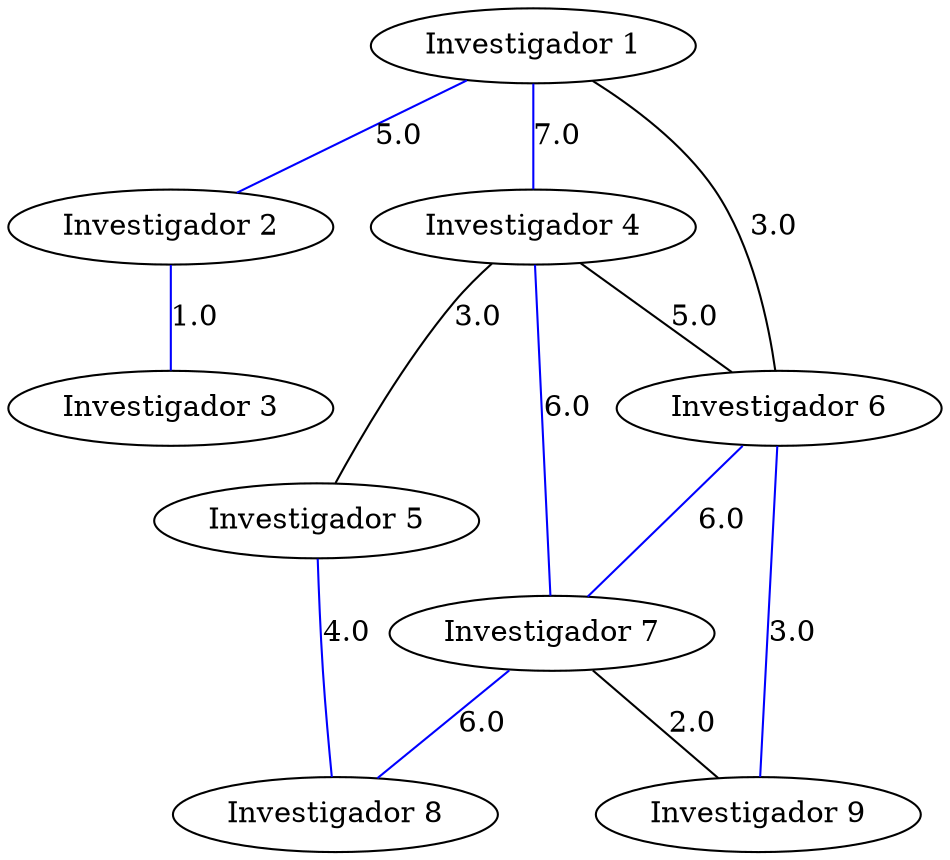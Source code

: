 strict graph G {
  1 [ color="black" label="Investigador 1" ];
  2 [ color="black" label="Investigador 2" ];
  3 [ color="black" label="Investigador 3" ];
  4 [ color="black" label="Investigador 4" ];
  5 [ color="black" label="Investigador 5" ];
  6 [ color="black" label="Investigador 6" ];
  7 [ color="black" label="Investigador 7" ];
  8 [ color="black" label="Investigador 8" ];
  9 [ color="black" label="Investigador 9" ];
  1 -- 6 [ color="black" label="3.0" ];
  1 -- 2 [ color="blue" label="5.0" ];
  1 -- 4 [ color="blue" label="7.0" ];
  4 -- 7 [ color="blue" label="6.0" ];
  4 -- 5 [ color="black" label="3.0" ];
  4 -- 6 [ color="black" label="5.0" ];
  5 -- 8 [ color="blue" label="4.0" ];
  6 -- 9 [ color="blue" label="3.0" ];
  6 -- 7 [ color="blue" label="6.0" ];
  7 -- 8 [ color="blue" label="6.0" ];
  7 -- 9 [ color="black" label="2.0" ];
  2 -- 3 [ color="blue" label="1.0" ];
}
